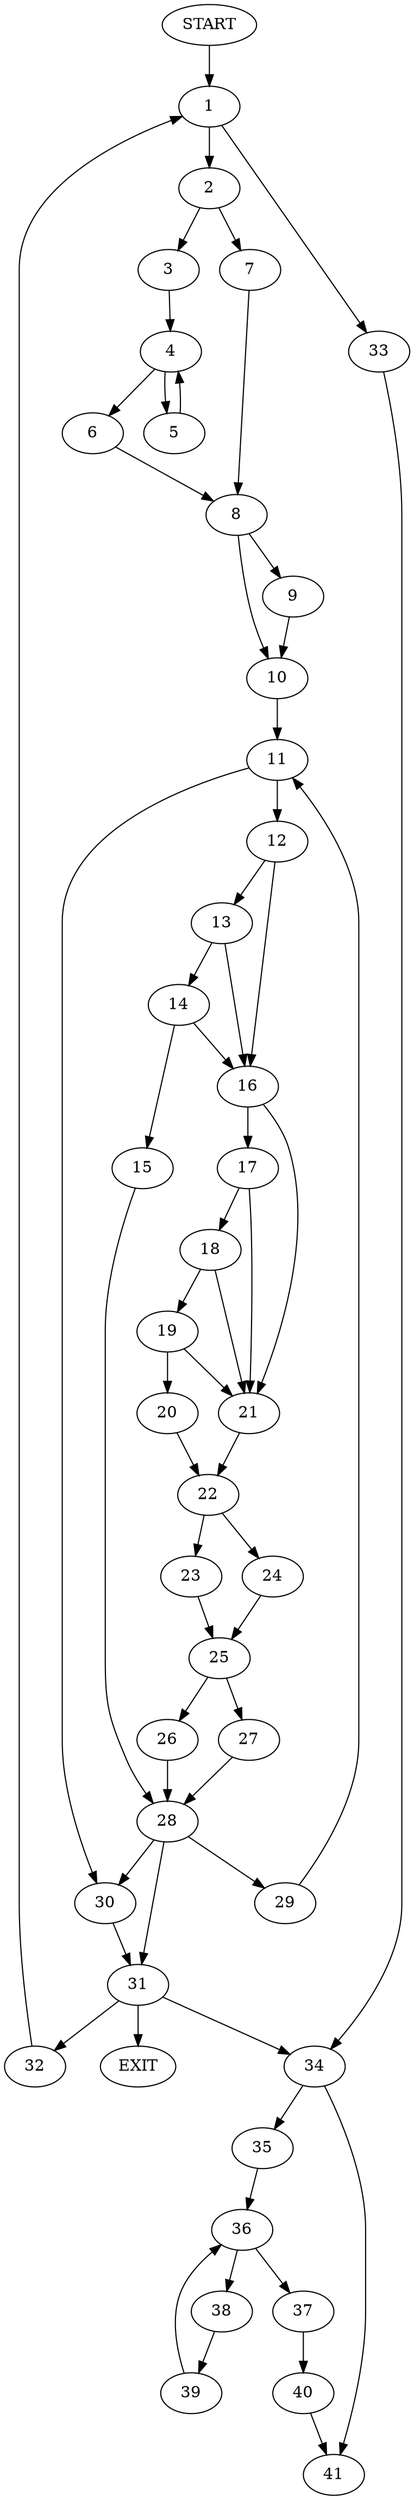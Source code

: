 digraph { 
0 [label="START"];
1;
2;
3;
4;
5;
6;
7;
8;
9;
10;
11;
12;
13;
14;
15;
16;
17;
18;
19;
20;
21;
22;
23;
24;
25;
26;
27;
28;
29;
30;
31;
32;
33;
34;
35;
36;
37;
38;
39;
40;
41;
42[label="EXIT"];
0 -> 1;
1 -> 2;
1 -> 33;
2 -> 3;
2 -> 7;
3 -> 4;
4 -> 5;
4 -> 6;
5 -> 4;
6 -> 8;
7 -> 8;
8 -> 10;
8 -> 9;
9 -> 10;
10 -> 11;
11 -> 12;
11 -> 30;
12 -> 13;
12 -> 16;
13 -> 14;
13 -> 16;
14 -> 15;
14 -> 16;
15 -> 28;
16 -> 17;
16 -> 21;
17 -> 21;
17 -> 18;
18 -> 21;
18 -> 19;
19 -> 21;
19 -> 20;
20 -> 22;
21 -> 22;
22 -> 23;
22 -> 24;
23 -> 25;
24 -> 25;
25 -> 26;
25 -> 27;
26 -> 28;
27 -> 28;
28 -> 31;
28 -> 29;
28:s2 -> 30;
29 -> 11;
30 -> 31;
31 -> 42;
31 -> 32;
31:s2 -> 34;
32 -> 1;
33 -> 34;
34 -> 41;
34 -> 35;
35 -> 36;
36 -> 38;
36 -> 37;
37 -> 40;
38 -> 39;
39 -> 36;
40 -> 41;
}